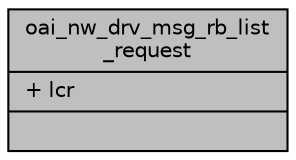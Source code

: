 digraph "oai_nw_drv_msg_rb_list_request"
{
 // LATEX_PDF_SIZE
  edge [fontname="Helvetica",fontsize="10",labelfontname="Helvetica",labelfontsize="10"];
  node [fontname="Helvetica",fontsize="10",shape=record];
  Node1 [label="{oai_nw_drv_msg_rb_list\l_request\n|+ lcr\l|}",height=0.2,width=0.4,color="black", fillcolor="grey75", style="filled", fontcolor="black",tooltip=" "];
}
